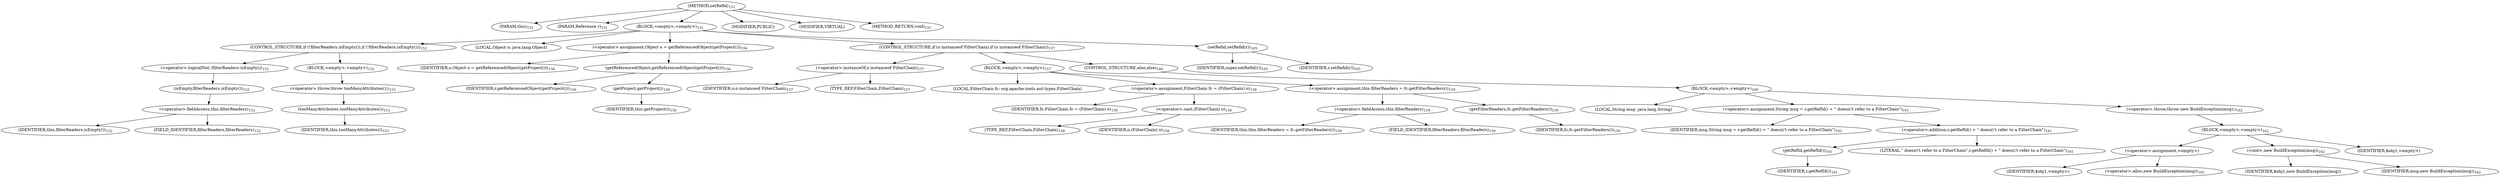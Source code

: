 digraph "setRefid" {  
"192" [label = <(METHOD,setRefid)<SUB>151</SUB>> ]
"4" [label = <(PARAM,this)<SUB>151</SUB>> ]
"193" [label = <(PARAM,Reference r)<SUB>151</SUB>> ]
"194" [label = <(BLOCK,&lt;empty&gt;,&lt;empty&gt;)<SUB>151</SUB>> ]
"195" [label = <(CONTROL_STRUCTURE,if (!filterReaders.isEmpty()),if (!filterReaders.isEmpty()))<SUB>152</SUB>> ]
"196" [label = <(&lt;operator&gt;.logicalNot,!filterReaders.isEmpty())<SUB>152</SUB>> ]
"197" [label = <(isEmpty,filterReaders.isEmpty())<SUB>152</SUB>> ]
"198" [label = <(&lt;operator&gt;.fieldAccess,this.filterReaders)<SUB>152</SUB>> ]
"199" [label = <(IDENTIFIER,this,filterReaders.isEmpty())<SUB>152</SUB>> ]
"200" [label = <(FIELD_IDENTIFIER,filterReaders,filterReaders)<SUB>152</SUB>> ]
"201" [label = <(BLOCK,&lt;empty&gt;,&lt;empty&gt;)<SUB>152</SUB>> ]
"202" [label = <(&lt;operator&gt;.throw,throw tooManyAttributes();)<SUB>153</SUB>> ]
"203" [label = <(tooManyAttributes,tooManyAttributes())<SUB>153</SUB>> ]
"3" [label = <(IDENTIFIER,this,tooManyAttributes())<SUB>153</SUB>> ]
"204" [label = <(LOCAL,Object o: java.lang.Object)> ]
"205" [label = <(&lt;operator&gt;.assignment,Object o = getReferencedObject(getProject()))<SUB>156</SUB>> ]
"206" [label = <(IDENTIFIER,o,Object o = getReferencedObject(getProject()))<SUB>156</SUB>> ]
"207" [label = <(getReferencedObject,getReferencedObject(getProject()))<SUB>156</SUB>> ]
"208" [label = <(IDENTIFIER,r,getReferencedObject(getProject()))<SUB>156</SUB>> ]
"209" [label = <(getProject,getProject())<SUB>156</SUB>> ]
"5" [label = <(IDENTIFIER,this,getProject())<SUB>156</SUB>> ]
"210" [label = <(CONTROL_STRUCTURE,if (o instanceof FilterChain),if (o instanceof FilterChain))<SUB>157</SUB>> ]
"211" [label = <(&lt;operator&gt;.instanceOf,o instanceof FilterChain)<SUB>157</SUB>> ]
"212" [label = <(IDENTIFIER,o,o instanceof FilterChain)<SUB>157</SUB>> ]
"213" [label = <(TYPE_REF,FilterChain,FilterChain)<SUB>157</SUB>> ]
"214" [label = <(BLOCK,&lt;empty&gt;,&lt;empty&gt;)<SUB>157</SUB>> ]
"215" [label = <(LOCAL,FilterChain fc: org.apache.tools.ant.types.FilterChain)> ]
"216" [label = <(&lt;operator&gt;.assignment,FilterChain fc = (FilterChain) o)<SUB>158</SUB>> ]
"217" [label = <(IDENTIFIER,fc,FilterChain fc = (FilterChain) o)<SUB>158</SUB>> ]
"218" [label = <(&lt;operator&gt;.cast,(FilterChain) o)<SUB>158</SUB>> ]
"219" [label = <(TYPE_REF,FilterChain,FilterChain)<SUB>158</SUB>> ]
"220" [label = <(IDENTIFIER,o,(FilterChain) o)<SUB>158</SUB>> ]
"221" [label = <(&lt;operator&gt;.assignment,this.filterReaders = fc.getFilterReaders())<SUB>159</SUB>> ]
"222" [label = <(&lt;operator&gt;.fieldAccess,this.filterReaders)<SUB>159</SUB>> ]
"223" [label = <(IDENTIFIER,this,this.filterReaders = fc.getFilterReaders())<SUB>159</SUB>> ]
"224" [label = <(FIELD_IDENTIFIER,filterReaders,filterReaders)<SUB>159</SUB>> ]
"225" [label = <(getFilterReaders,fc.getFilterReaders())<SUB>159</SUB>> ]
"226" [label = <(IDENTIFIER,fc,fc.getFilterReaders())<SUB>159</SUB>> ]
"227" [label = <(CONTROL_STRUCTURE,else,else)<SUB>160</SUB>> ]
"228" [label = <(BLOCK,&lt;empty&gt;,&lt;empty&gt;)<SUB>160</SUB>> ]
"229" [label = <(LOCAL,String msg: java.lang.String)> ]
"230" [label = <(&lt;operator&gt;.assignment,String msg = r.getRefId() + &quot; doesn\'t refer to a FilterChain&quot;)<SUB>161</SUB>> ]
"231" [label = <(IDENTIFIER,msg,String msg = r.getRefId() + &quot; doesn\'t refer to a FilterChain&quot;)<SUB>161</SUB>> ]
"232" [label = <(&lt;operator&gt;.addition,r.getRefId() + &quot; doesn\'t refer to a FilterChain&quot;)<SUB>161</SUB>> ]
"233" [label = <(getRefId,getRefId())<SUB>161</SUB>> ]
"234" [label = <(IDENTIFIER,r,getRefId())<SUB>161</SUB>> ]
"235" [label = <(LITERAL,&quot; doesn\'t refer to a FilterChain&quot;,r.getRefId() + &quot; doesn\'t refer to a FilterChain&quot;)<SUB>161</SUB>> ]
"236" [label = <(&lt;operator&gt;.throw,throw new BuildException(msg);)<SUB>162</SUB>> ]
"237" [label = <(BLOCK,&lt;empty&gt;,&lt;empty&gt;)<SUB>162</SUB>> ]
"238" [label = <(&lt;operator&gt;.assignment,&lt;empty&gt;)> ]
"239" [label = <(IDENTIFIER,$obj1,&lt;empty&gt;)> ]
"240" [label = <(&lt;operator&gt;.alloc,new BuildException(msg))<SUB>162</SUB>> ]
"241" [label = <(&lt;init&gt;,new BuildException(msg))<SUB>162</SUB>> ]
"242" [label = <(IDENTIFIER,$obj1,new BuildException(msg))> ]
"243" [label = <(IDENTIFIER,msg,new BuildException(msg))<SUB>162</SUB>> ]
"244" [label = <(IDENTIFIER,$obj1,&lt;empty&gt;)> ]
"245" [label = <(setRefid,setRefid(r))<SUB>165</SUB>> ]
"246" [label = <(IDENTIFIER,super,setRefid(r))<SUB>165</SUB>> ]
"247" [label = <(IDENTIFIER,r,setRefid(r))<SUB>165</SUB>> ]
"248" [label = <(MODIFIER,PUBLIC)> ]
"249" [label = <(MODIFIER,VIRTUAL)> ]
"250" [label = <(METHOD_RETURN,void)<SUB>151</SUB>> ]
  "192" -> "4" 
  "192" -> "193" 
  "192" -> "194" 
  "192" -> "248" 
  "192" -> "249" 
  "192" -> "250" 
  "194" -> "195" 
  "194" -> "204" 
  "194" -> "205" 
  "194" -> "210" 
  "194" -> "245" 
  "195" -> "196" 
  "195" -> "201" 
  "196" -> "197" 
  "197" -> "198" 
  "198" -> "199" 
  "198" -> "200" 
  "201" -> "202" 
  "202" -> "203" 
  "203" -> "3" 
  "205" -> "206" 
  "205" -> "207" 
  "207" -> "208" 
  "207" -> "209" 
  "209" -> "5" 
  "210" -> "211" 
  "210" -> "214" 
  "210" -> "227" 
  "211" -> "212" 
  "211" -> "213" 
  "214" -> "215" 
  "214" -> "216" 
  "214" -> "221" 
  "216" -> "217" 
  "216" -> "218" 
  "218" -> "219" 
  "218" -> "220" 
  "221" -> "222" 
  "221" -> "225" 
  "222" -> "223" 
  "222" -> "224" 
  "225" -> "226" 
  "227" -> "228" 
  "228" -> "229" 
  "228" -> "230" 
  "228" -> "236" 
  "230" -> "231" 
  "230" -> "232" 
  "232" -> "233" 
  "232" -> "235" 
  "233" -> "234" 
  "236" -> "237" 
  "237" -> "238" 
  "237" -> "241" 
  "237" -> "244" 
  "238" -> "239" 
  "238" -> "240" 
  "241" -> "242" 
  "241" -> "243" 
  "245" -> "246" 
  "245" -> "247" 
}
